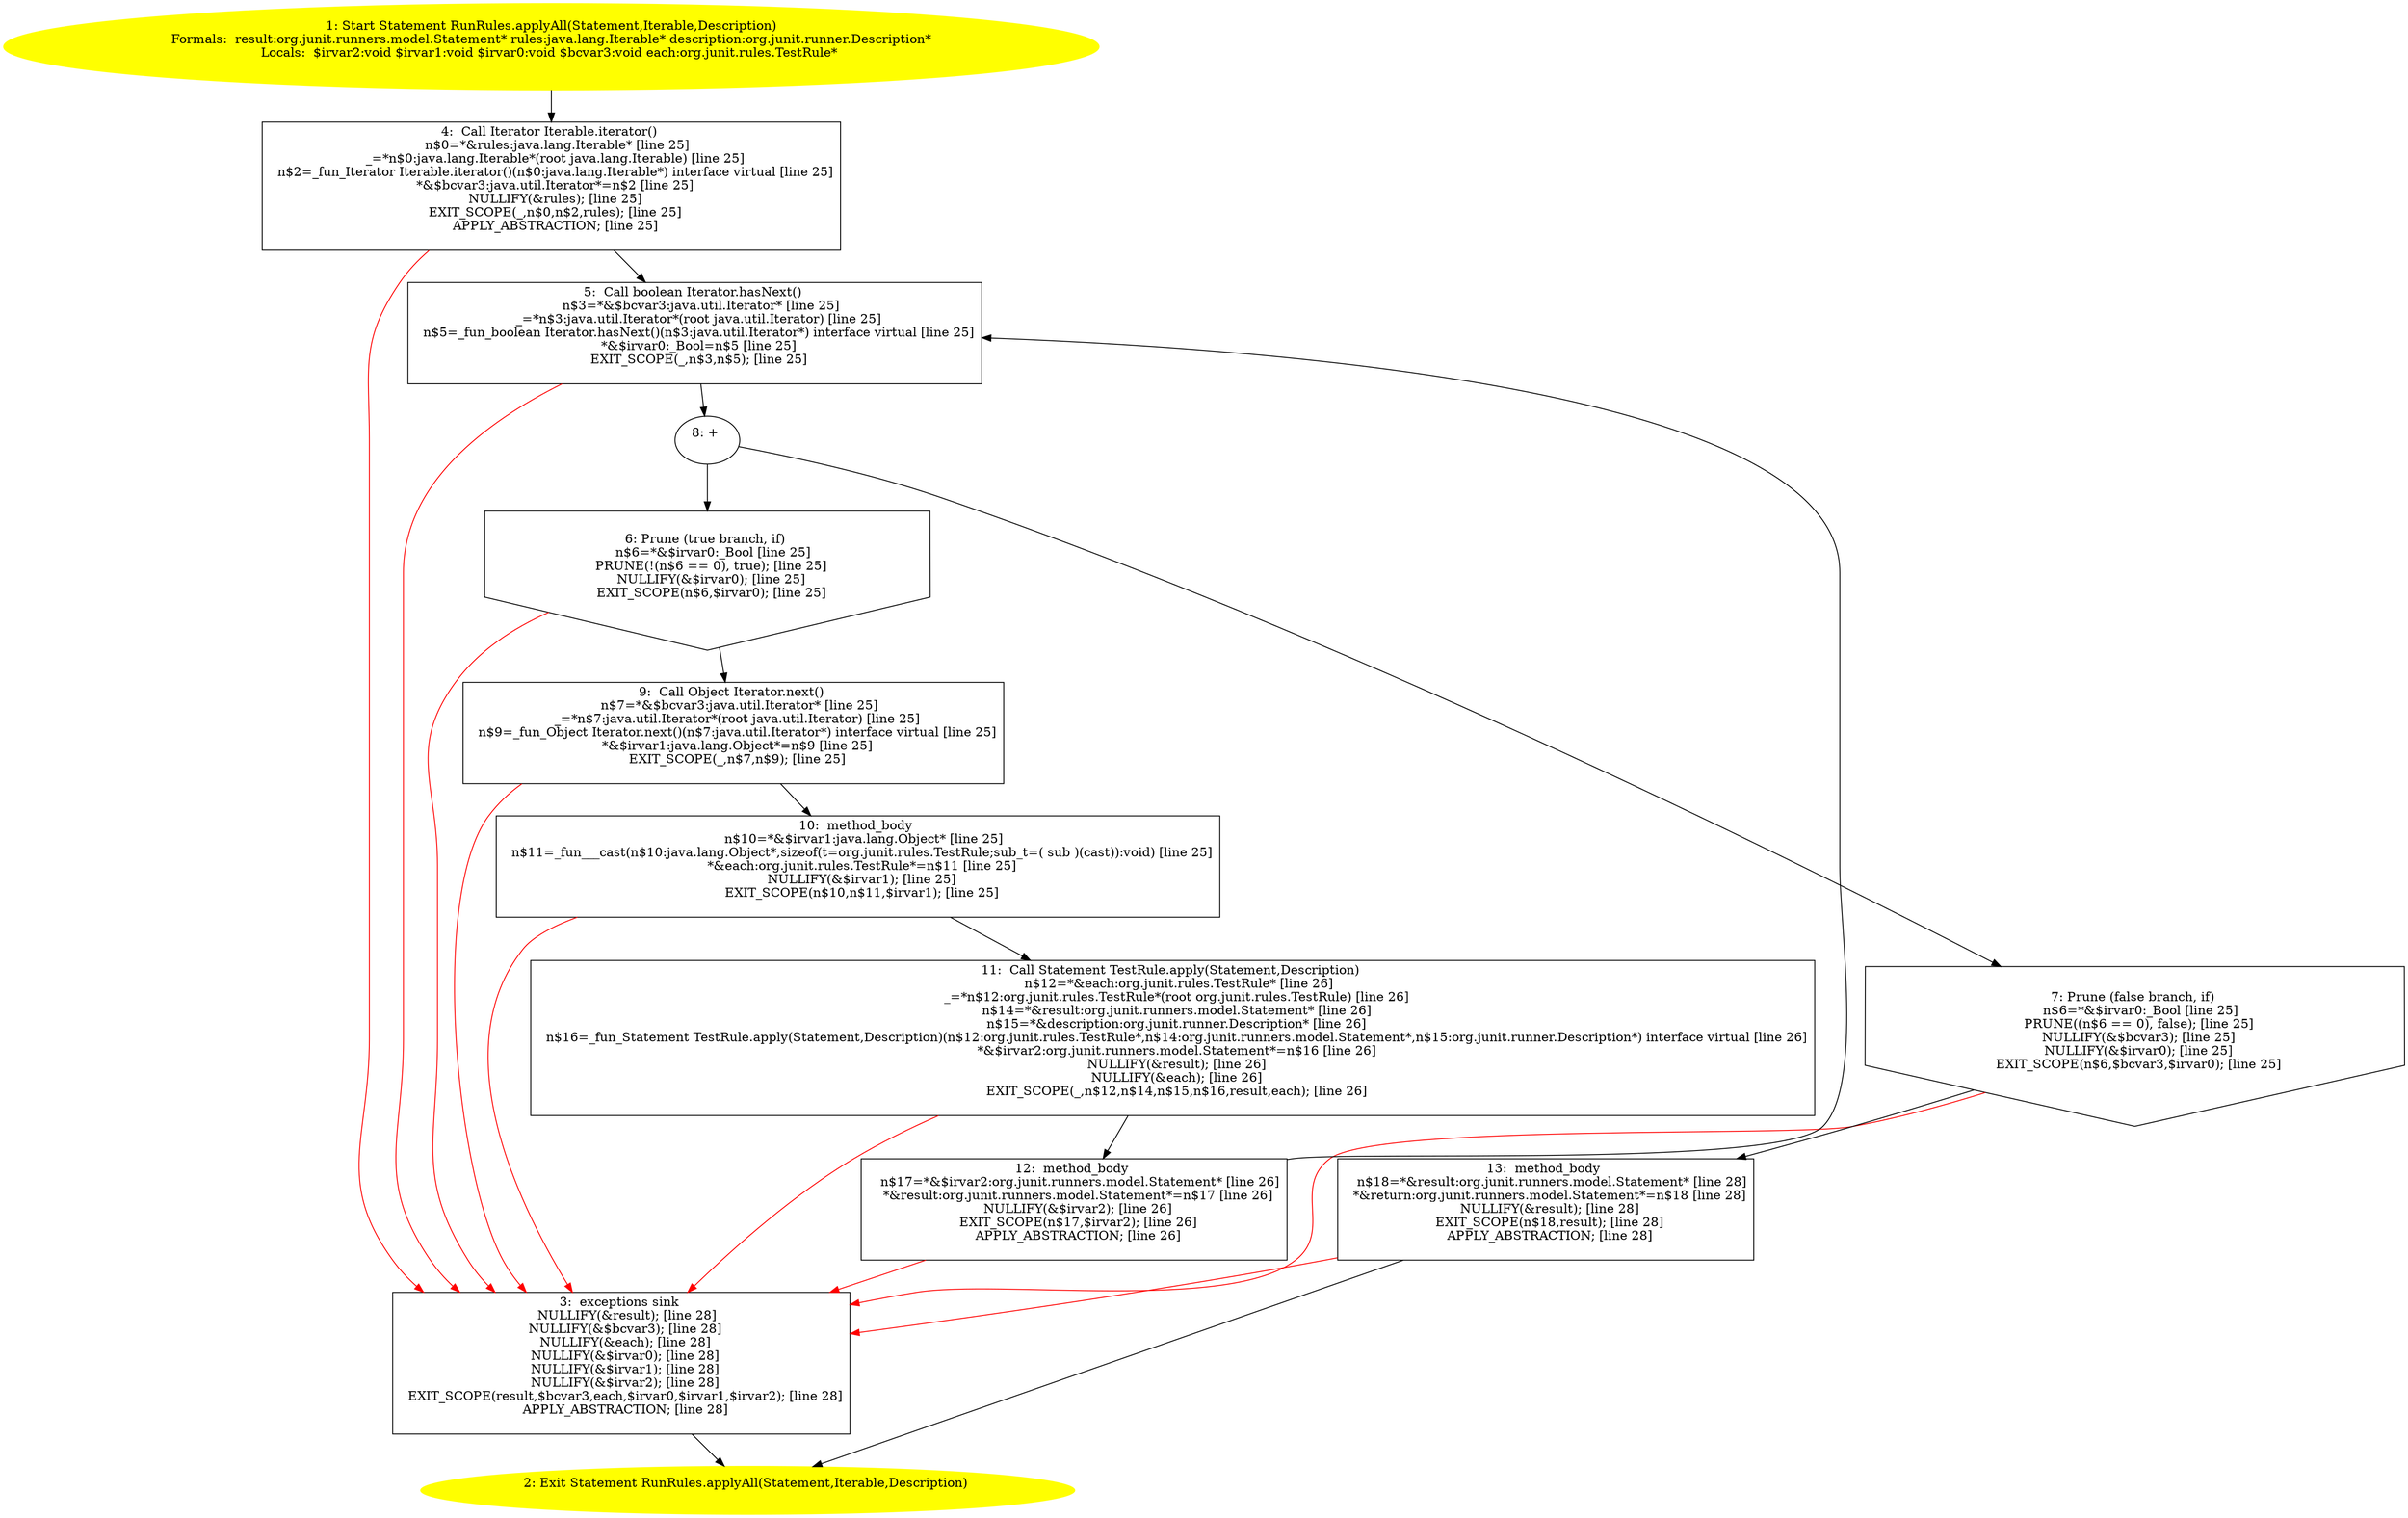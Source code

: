 /* @generated */
digraph cfg {
"org.junit.rules.RunRules.applyAll(org.junit.runners.model.Statement,java.lang.Iterable,org.junit.run.6ed2101a88c46299617108ff13e26db6_1" [label="1: Start Statement RunRules.applyAll(Statement,Iterable,Description)\nFormals:  result:org.junit.runners.model.Statement* rules:java.lang.Iterable* description:org.junit.runner.Description*\nLocals:  $irvar2:void $irvar1:void $irvar0:void $bcvar3:void each:org.junit.rules.TestRule* \n  " color=yellow style=filled]
	

	 "org.junit.rules.RunRules.applyAll(org.junit.runners.model.Statement,java.lang.Iterable,org.junit.run.6ed2101a88c46299617108ff13e26db6_1" -> "org.junit.rules.RunRules.applyAll(org.junit.runners.model.Statement,java.lang.Iterable,org.junit.run.6ed2101a88c46299617108ff13e26db6_4" ;
"org.junit.rules.RunRules.applyAll(org.junit.runners.model.Statement,java.lang.Iterable,org.junit.run.6ed2101a88c46299617108ff13e26db6_2" [label="2: Exit Statement RunRules.applyAll(Statement,Iterable,Description) \n  " color=yellow style=filled]
	

"org.junit.rules.RunRules.applyAll(org.junit.runners.model.Statement,java.lang.Iterable,org.junit.run.6ed2101a88c46299617108ff13e26db6_3" [label="3:  exceptions sink \n   NULLIFY(&result); [line 28]\n  NULLIFY(&$bcvar3); [line 28]\n  NULLIFY(&each); [line 28]\n  NULLIFY(&$irvar0); [line 28]\n  NULLIFY(&$irvar1); [line 28]\n  NULLIFY(&$irvar2); [line 28]\n  EXIT_SCOPE(result,$bcvar3,each,$irvar0,$irvar1,$irvar2); [line 28]\n  APPLY_ABSTRACTION; [line 28]\n " shape="box"]
	

	 "org.junit.rules.RunRules.applyAll(org.junit.runners.model.Statement,java.lang.Iterable,org.junit.run.6ed2101a88c46299617108ff13e26db6_3" -> "org.junit.rules.RunRules.applyAll(org.junit.runners.model.Statement,java.lang.Iterable,org.junit.run.6ed2101a88c46299617108ff13e26db6_2" ;
"org.junit.rules.RunRules.applyAll(org.junit.runners.model.Statement,java.lang.Iterable,org.junit.run.6ed2101a88c46299617108ff13e26db6_4" [label="4:  Call Iterator Iterable.iterator() \n   n$0=*&rules:java.lang.Iterable* [line 25]\n  _=*n$0:java.lang.Iterable*(root java.lang.Iterable) [line 25]\n  n$2=_fun_Iterator Iterable.iterator()(n$0:java.lang.Iterable*) interface virtual [line 25]\n  *&$bcvar3:java.util.Iterator*=n$2 [line 25]\n  NULLIFY(&rules); [line 25]\n  EXIT_SCOPE(_,n$0,n$2,rules); [line 25]\n  APPLY_ABSTRACTION; [line 25]\n " shape="box"]
	

	 "org.junit.rules.RunRules.applyAll(org.junit.runners.model.Statement,java.lang.Iterable,org.junit.run.6ed2101a88c46299617108ff13e26db6_4" -> "org.junit.rules.RunRules.applyAll(org.junit.runners.model.Statement,java.lang.Iterable,org.junit.run.6ed2101a88c46299617108ff13e26db6_5" ;
	 "org.junit.rules.RunRules.applyAll(org.junit.runners.model.Statement,java.lang.Iterable,org.junit.run.6ed2101a88c46299617108ff13e26db6_4" -> "org.junit.rules.RunRules.applyAll(org.junit.runners.model.Statement,java.lang.Iterable,org.junit.run.6ed2101a88c46299617108ff13e26db6_3" [color="red" ];
"org.junit.rules.RunRules.applyAll(org.junit.runners.model.Statement,java.lang.Iterable,org.junit.run.6ed2101a88c46299617108ff13e26db6_5" [label="5:  Call boolean Iterator.hasNext() \n   n$3=*&$bcvar3:java.util.Iterator* [line 25]\n  _=*n$3:java.util.Iterator*(root java.util.Iterator) [line 25]\n  n$5=_fun_boolean Iterator.hasNext()(n$3:java.util.Iterator*) interface virtual [line 25]\n  *&$irvar0:_Bool=n$5 [line 25]\n  EXIT_SCOPE(_,n$3,n$5); [line 25]\n " shape="box"]
	

	 "org.junit.rules.RunRules.applyAll(org.junit.runners.model.Statement,java.lang.Iterable,org.junit.run.6ed2101a88c46299617108ff13e26db6_5" -> "org.junit.rules.RunRules.applyAll(org.junit.runners.model.Statement,java.lang.Iterable,org.junit.run.6ed2101a88c46299617108ff13e26db6_8" ;
	 "org.junit.rules.RunRules.applyAll(org.junit.runners.model.Statement,java.lang.Iterable,org.junit.run.6ed2101a88c46299617108ff13e26db6_5" -> "org.junit.rules.RunRules.applyAll(org.junit.runners.model.Statement,java.lang.Iterable,org.junit.run.6ed2101a88c46299617108ff13e26db6_3" [color="red" ];
"org.junit.rules.RunRules.applyAll(org.junit.runners.model.Statement,java.lang.Iterable,org.junit.run.6ed2101a88c46299617108ff13e26db6_6" [label="6: Prune (true branch, if) \n   n$6=*&$irvar0:_Bool [line 25]\n  PRUNE(!(n$6 == 0), true); [line 25]\n  NULLIFY(&$irvar0); [line 25]\n  EXIT_SCOPE(n$6,$irvar0); [line 25]\n " shape="invhouse"]
	

	 "org.junit.rules.RunRules.applyAll(org.junit.runners.model.Statement,java.lang.Iterable,org.junit.run.6ed2101a88c46299617108ff13e26db6_6" -> "org.junit.rules.RunRules.applyAll(org.junit.runners.model.Statement,java.lang.Iterable,org.junit.run.6ed2101a88c46299617108ff13e26db6_9" ;
	 "org.junit.rules.RunRules.applyAll(org.junit.runners.model.Statement,java.lang.Iterable,org.junit.run.6ed2101a88c46299617108ff13e26db6_6" -> "org.junit.rules.RunRules.applyAll(org.junit.runners.model.Statement,java.lang.Iterable,org.junit.run.6ed2101a88c46299617108ff13e26db6_3" [color="red" ];
"org.junit.rules.RunRules.applyAll(org.junit.runners.model.Statement,java.lang.Iterable,org.junit.run.6ed2101a88c46299617108ff13e26db6_7" [label="7: Prune (false branch, if) \n   n$6=*&$irvar0:_Bool [line 25]\n  PRUNE((n$6 == 0), false); [line 25]\n  NULLIFY(&$bcvar3); [line 25]\n  NULLIFY(&$irvar0); [line 25]\n  EXIT_SCOPE(n$6,$bcvar3,$irvar0); [line 25]\n " shape="invhouse"]
	

	 "org.junit.rules.RunRules.applyAll(org.junit.runners.model.Statement,java.lang.Iterable,org.junit.run.6ed2101a88c46299617108ff13e26db6_7" -> "org.junit.rules.RunRules.applyAll(org.junit.runners.model.Statement,java.lang.Iterable,org.junit.run.6ed2101a88c46299617108ff13e26db6_13" ;
	 "org.junit.rules.RunRules.applyAll(org.junit.runners.model.Statement,java.lang.Iterable,org.junit.run.6ed2101a88c46299617108ff13e26db6_7" -> "org.junit.rules.RunRules.applyAll(org.junit.runners.model.Statement,java.lang.Iterable,org.junit.run.6ed2101a88c46299617108ff13e26db6_3" [color="red" ];
"org.junit.rules.RunRules.applyAll(org.junit.runners.model.Statement,java.lang.Iterable,org.junit.run.6ed2101a88c46299617108ff13e26db6_8" [label="8: + \n  " ]
	

	 "org.junit.rules.RunRules.applyAll(org.junit.runners.model.Statement,java.lang.Iterable,org.junit.run.6ed2101a88c46299617108ff13e26db6_8" -> "org.junit.rules.RunRules.applyAll(org.junit.runners.model.Statement,java.lang.Iterable,org.junit.run.6ed2101a88c46299617108ff13e26db6_6" ;
	 "org.junit.rules.RunRules.applyAll(org.junit.runners.model.Statement,java.lang.Iterable,org.junit.run.6ed2101a88c46299617108ff13e26db6_8" -> "org.junit.rules.RunRules.applyAll(org.junit.runners.model.Statement,java.lang.Iterable,org.junit.run.6ed2101a88c46299617108ff13e26db6_7" ;
"org.junit.rules.RunRules.applyAll(org.junit.runners.model.Statement,java.lang.Iterable,org.junit.run.6ed2101a88c46299617108ff13e26db6_9" [label="9:  Call Object Iterator.next() \n   n$7=*&$bcvar3:java.util.Iterator* [line 25]\n  _=*n$7:java.util.Iterator*(root java.util.Iterator) [line 25]\n  n$9=_fun_Object Iterator.next()(n$7:java.util.Iterator*) interface virtual [line 25]\n  *&$irvar1:java.lang.Object*=n$9 [line 25]\n  EXIT_SCOPE(_,n$7,n$9); [line 25]\n " shape="box"]
	

	 "org.junit.rules.RunRules.applyAll(org.junit.runners.model.Statement,java.lang.Iterable,org.junit.run.6ed2101a88c46299617108ff13e26db6_9" -> "org.junit.rules.RunRules.applyAll(org.junit.runners.model.Statement,java.lang.Iterable,org.junit.run.6ed2101a88c46299617108ff13e26db6_10" ;
	 "org.junit.rules.RunRules.applyAll(org.junit.runners.model.Statement,java.lang.Iterable,org.junit.run.6ed2101a88c46299617108ff13e26db6_9" -> "org.junit.rules.RunRules.applyAll(org.junit.runners.model.Statement,java.lang.Iterable,org.junit.run.6ed2101a88c46299617108ff13e26db6_3" [color="red" ];
"org.junit.rules.RunRules.applyAll(org.junit.runners.model.Statement,java.lang.Iterable,org.junit.run.6ed2101a88c46299617108ff13e26db6_10" [label="10:  method_body \n   n$10=*&$irvar1:java.lang.Object* [line 25]\n  n$11=_fun___cast(n$10:java.lang.Object*,sizeof(t=org.junit.rules.TestRule;sub_t=( sub )(cast)):void) [line 25]\n  *&each:org.junit.rules.TestRule*=n$11 [line 25]\n  NULLIFY(&$irvar1); [line 25]\n  EXIT_SCOPE(n$10,n$11,$irvar1); [line 25]\n " shape="box"]
	

	 "org.junit.rules.RunRules.applyAll(org.junit.runners.model.Statement,java.lang.Iterable,org.junit.run.6ed2101a88c46299617108ff13e26db6_10" -> "org.junit.rules.RunRules.applyAll(org.junit.runners.model.Statement,java.lang.Iterable,org.junit.run.6ed2101a88c46299617108ff13e26db6_11" ;
	 "org.junit.rules.RunRules.applyAll(org.junit.runners.model.Statement,java.lang.Iterable,org.junit.run.6ed2101a88c46299617108ff13e26db6_10" -> "org.junit.rules.RunRules.applyAll(org.junit.runners.model.Statement,java.lang.Iterable,org.junit.run.6ed2101a88c46299617108ff13e26db6_3" [color="red" ];
"org.junit.rules.RunRules.applyAll(org.junit.runners.model.Statement,java.lang.Iterable,org.junit.run.6ed2101a88c46299617108ff13e26db6_11" [label="11:  Call Statement TestRule.apply(Statement,Description) \n   n$12=*&each:org.junit.rules.TestRule* [line 26]\n  _=*n$12:org.junit.rules.TestRule*(root org.junit.rules.TestRule) [line 26]\n  n$14=*&result:org.junit.runners.model.Statement* [line 26]\n  n$15=*&description:org.junit.runner.Description* [line 26]\n  n$16=_fun_Statement TestRule.apply(Statement,Description)(n$12:org.junit.rules.TestRule*,n$14:org.junit.runners.model.Statement*,n$15:org.junit.runner.Description*) interface virtual [line 26]\n  *&$irvar2:org.junit.runners.model.Statement*=n$16 [line 26]\n  NULLIFY(&result); [line 26]\n  NULLIFY(&each); [line 26]\n  EXIT_SCOPE(_,n$12,n$14,n$15,n$16,result,each); [line 26]\n " shape="box"]
	

	 "org.junit.rules.RunRules.applyAll(org.junit.runners.model.Statement,java.lang.Iterable,org.junit.run.6ed2101a88c46299617108ff13e26db6_11" -> "org.junit.rules.RunRules.applyAll(org.junit.runners.model.Statement,java.lang.Iterable,org.junit.run.6ed2101a88c46299617108ff13e26db6_12" ;
	 "org.junit.rules.RunRules.applyAll(org.junit.runners.model.Statement,java.lang.Iterable,org.junit.run.6ed2101a88c46299617108ff13e26db6_11" -> "org.junit.rules.RunRules.applyAll(org.junit.runners.model.Statement,java.lang.Iterable,org.junit.run.6ed2101a88c46299617108ff13e26db6_3" [color="red" ];
"org.junit.rules.RunRules.applyAll(org.junit.runners.model.Statement,java.lang.Iterable,org.junit.run.6ed2101a88c46299617108ff13e26db6_12" [label="12:  method_body \n   n$17=*&$irvar2:org.junit.runners.model.Statement* [line 26]\n  *&result:org.junit.runners.model.Statement*=n$17 [line 26]\n  NULLIFY(&$irvar2); [line 26]\n  EXIT_SCOPE(n$17,$irvar2); [line 26]\n  APPLY_ABSTRACTION; [line 26]\n " shape="box"]
	

	 "org.junit.rules.RunRules.applyAll(org.junit.runners.model.Statement,java.lang.Iterable,org.junit.run.6ed2101a88c46299617108ff13e26db6_12" -> "org.junit.rules.RunRules.applyAll(org.junit.runners.model.Statement,java.lang.Iterable,org.junit.run.6ed2101a88c46299617108ff13e26db6_5" ;
	 "org.junit.rules.RunRules.applyAll(org.junit.runners.model.Statement,java.lang.Iterable,org.junit.run.6ed2101a88c46299617108ff13e26db6_12" -> "org.junit.rules.RunRules.applyAll(org.junit.runners.model.Statement,java.lang.Iterable,org.junit.run.6ed2101a88c46299617108ff13e26db6_3" [color="red" ];
"org.junit.rules.RunRules.applyAll(org.junit.runners.model.Statement,java.lang.Iterable,org.junit.run.6ed2101a88c46299617108ff13e26db6_13" [label="13:  method_body \n   n$18=*&result:org.junit.runners.model.Statement* [line 28]\n  *&return:org.junit.runners.model.Statement*=n$18 [line 28]\n  NULLIFY(&result); [line 28]\n  EXIT_SCOPE(n$18,result); [line 28]\n  APPLY_ABSTRACTION; [line 28]\n " shape="box"]
	

	 "org.junit.rules.RunRules.applyAll(org.junit.runners.model.Statement,java.lang.Iterable,org.junit.run.6ed2101a88c46299617108ff13e26db6_13" -> "org.junit.rules.RunRules.applyAll(org.junit.runners.model.Statement,java.lang.Iterable,org.junit.run.6ed2101a88c46299617108ff13e26db6_2" ;
	 "org.junit.rules.RunRules.applyAll(org.junit.runners.model.Statement,java.lang.Iterable,org.junit.run.6ed2101a88c46299617108ff13e26db6_13" -> "org.junit.rules.RunRules.applyAll(org.junit.runners.model.Statement,java.lang.Iterable,org.junit.run.6ed2101a88c46299617108ff13e26db6_3" [color="red" ];
}
